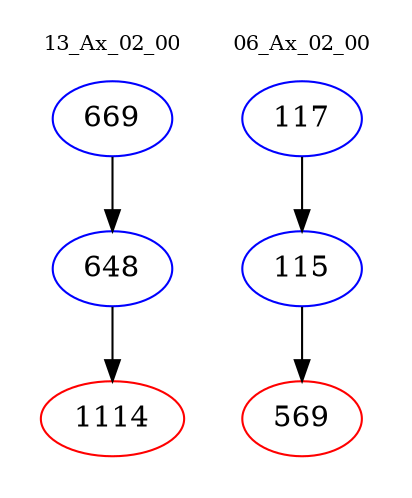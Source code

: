 digraph{
subgraph cluster_0 {
color = white
label = "13_Ax_02_00";
fontsize=10;
T0_669 [label="669", color="blue"]
T0_669 -> T0_648 [color="black"]
T0_648 [label="648", color="blue"]
T0_648 -> T0_1114 [color="black"]
T0_1114 [label="1114", color="red"]
}
subgraph cluster_1 {
color = white
label = "06_Ax_02_00";
fontsize=10;
T1_117 [label="117", color="blue"]
T1_117 -> T1_115 [color="black"]
T1_115 [label="115", color="blue"]
T1_115 -> T1_569 [color="black"]
T1_569 [label="569", color="red"]
}
}
